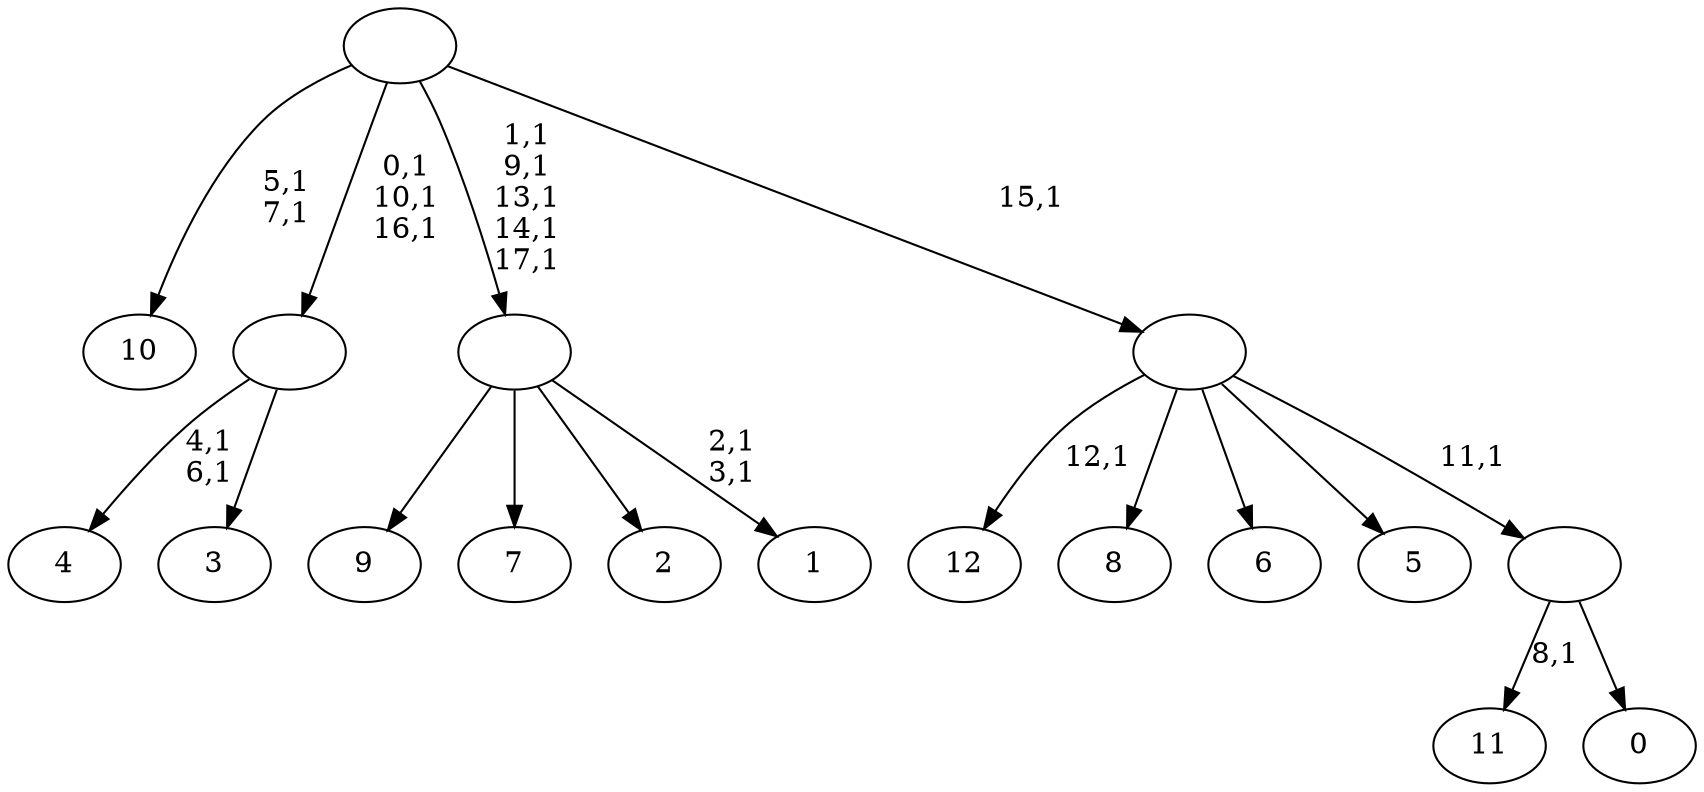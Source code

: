 digraph T {
	31 [label="12"]
	29 [label="11"]
	27 [label="10"]
	24 [label="9"]
	23 [label="8"]
	22 [label="7"]
	21 [label="6"]
	20 [label="5"]
	19 [label="4"]
	16 [label="3"]
	15 [label=""]
	12 [label="2"]
	11 [label="1"]
	8 [label=""]
	3 [label="0"]
	2 [label=""]
	1 [label=""]
	0 [label=""]
	15 -> 19 [label="4,1\n6,1"]
	15 -> 16 [label=""]
	8 -> 11 [label="2,1\n3,1"]
	8 -> 24 [label=""]
	8 -> 22 [label=""]
	8 -> 12 [label=""]
	2 -> 29 [label="8,1"]
	2 -> 3 [label=""]
	1 -> 31 [label="12,1"]
	1 -> 23 [label=""]
	1 -> 21 [label=""]
	1 -> 20 [label=""]
	1 -> 2 [label="11,1"]
	0 -> 8 [label="1,1\n9,1\n13,1\n14,1\n17,1"]
	0 -> 15 [label="0,1\n10,1\n16,1"]
	0 -> 27 [label="5,1\n7,1"]
	0 -> 1 [label="15,1"]
}
